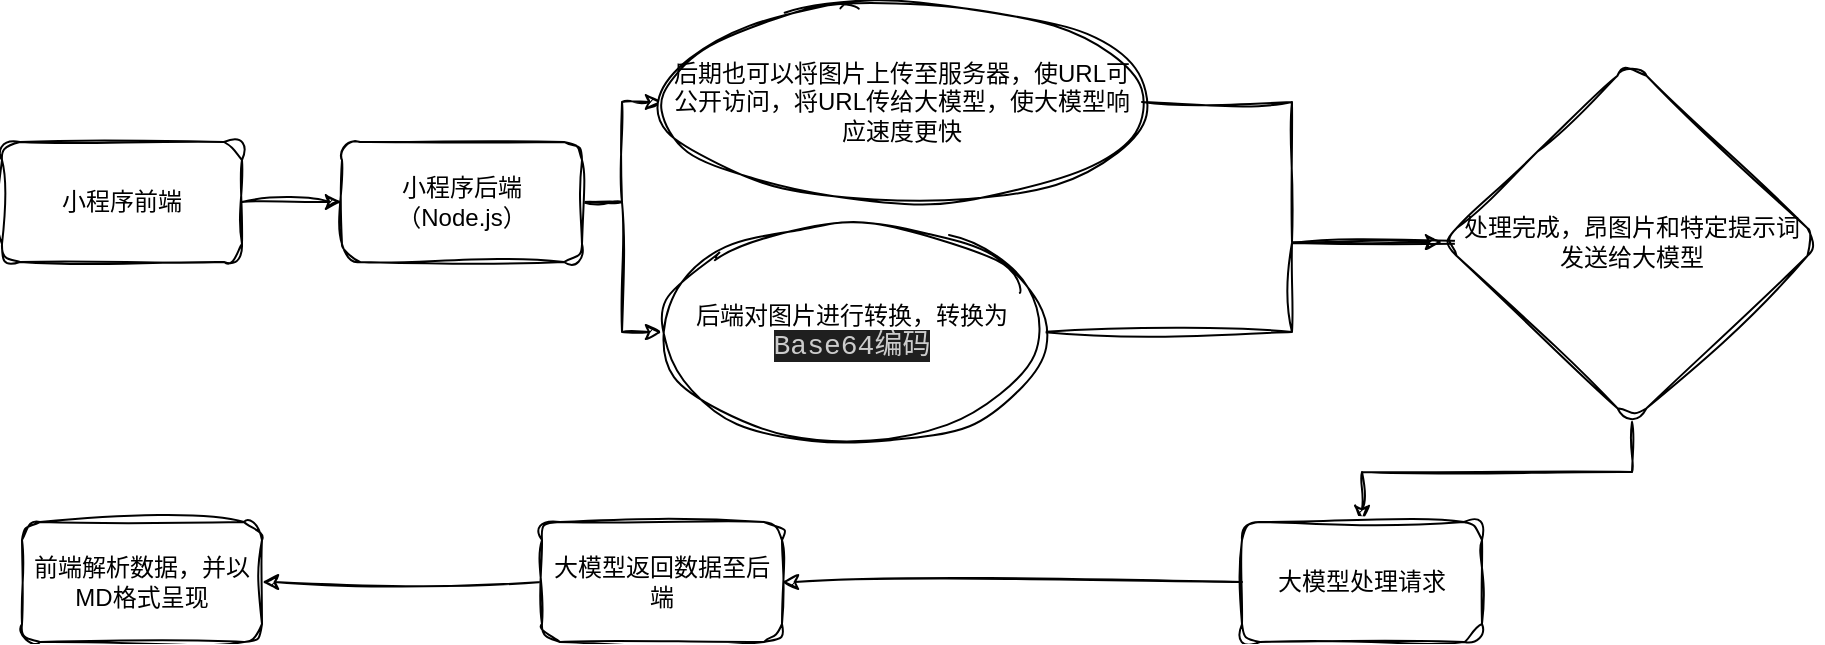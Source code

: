 <mxfile version="26.2.9">
  <diagram name="第 1 页" id="f1lDoEa_4Buz1sd2OJqB">
    <mxGraphModel dx="1207" dy="773" grid="1" gridSize="10" guides="1" tooltips="1" connect="1" arrows="1" fold="1" page="1" pageScale="1" pageWidth="827" pageHeight="1169" math="0" shadow="0">
      <root>
        <mxCell id="0" />
        <mxCell id="1" parent="0" />
        <mxCell id="rjKmOqPW14WpBf0mzg6j-10" value="" style="edgeStyle=orthogonalEdgeStyle;rounded=0;orthogonalLoop=1;jettySize=auto;html=1;sketch=1;curveFitting=1;jiggle=2;" parent="1" source="rjKmOqPW14WpBf0mzg6j-6" target="rjKmOqPW14WpBf0mzg6j-9" edge="1">
          <mxGeometry relative="1" as="geometry" />
        </mxCell>
        <mxCell id="rjKmOqPW14WpBf0mzg6j-6" value="小程序前端" style="rounded=1;whiteSpace=wrap;html=1;sketch=1;curveFitting=1;jiggle=2;" parent="1" vertex="1">
          <mxGeometry x="30" y="100" width="120" height="60" as="geometry" />
        </mxCell>
        <mxCell id="rjKmOqPW14WpBf0mzg6j-12" value="" style="edgeStyle=orthogonalEdgeStyle;rounded=0;orthogonalLoop=1;jettySize=auto;html=1;sketch=1;curveFitting=1;jiggle=2;" parent="1" source="rjKmOqPW14WpBf0mzg6j-9" target="rjKmOqPW14WpBf0mzg6j-11" edge="1">
          <mxGeometry relative="1" as="geometry" />
        </mxCell>
        <mxCell id="rjKmOqPW14WpBf0mzg6j-14" value="" style="edgeStyle=orthogonalEdgeStyle;rounded=0;orthogonalLoop=1;jettySize=auto;html=1;sketch=1;curveFitting=1;jiggle=2;" parent="1" source="rjKmOqPW14WpBf0mzg6j-9" target="rjKmOqPW14WpBf0mzg6j-13" edge="1">
          <mxGeometry relative="1" as="geometry" />
        </mxCell>
        <mxCell id="rjKmOqPW14WpBf0mzg6j-9" value="小程序后端（Node.js）" style="whiteSpace=wrap;html=1;rounded=1;glass=0;sketch=1;curveFitting=1;jiggle=2;" parent="1" vertex="1">
          <mxGeometry x="200" y="100" width="120" height="60" as="geometry" />
        </mxCell>
        <mxCell id="rjKmOqPW14WpBf0mzg6j-18" value="" style="edgeStyle=orthogonalEdgeStyle;rounded=0;orthogonalLoop=1;jettySize=auto;html=1;sketch=1;curveFitting=1;jiggle=2;" parent="1" source="rjKmOqPW14WpBf0mzg6j-11" edge="1">
          <mxGeometry relative="1" as="geometry">
            <mxPoint x="800" y="150" as="targetPoint" />
          </mxGeometry>
        </mxCell>
        <mxCell id="rjKmOqPW14WpBf0mzg6j-11" value="后端对图片进行转换，转换为&lt;span style=&quot;background-color: rgb(31, 31, 31); color: rgb(204, 204, 204); font-family: Consolas, &amp;quot;Courier New&amp;quot;, monospace; font-size: 14px; white-space: pre;&quot;&gt;Base64编码&lt;/span&gt;" style="ellipse;whiteSpace=wrap;html=1;rounded=0;sketch=1;curveFitting=1;jiggle=2;" parent="1" vertex="1">
          <mxGeometry x="360" y="140" width="190" height="110" as="geometry" />
        </mxCell>
        <mxCell id="rjKmOqPW14WpBf0mzg6j-16" value="" style="edgeStyle=orthogonalEdgeStyle;rounded=0;orthogonalLoop=1;jettySize=auto;html=1;sketch=1;curveFitting=1;jiggle=2;" parent="1" source="rjKmOqPW14WpBf0mzg6j-13" target="rjKmOqPW14WpBf0mzg6j-15" edge="1">
          <mxGeometry relative="1" as="geometry" />
        </mxCell>
        <mxCell id="rjKmOqPW14WpBf0mzg6j-13" value="后期也可以将图片上传至服务器，使URL可公开访问，将URL传给大模型，使大模型响应速度更快" style="ellipse;whiteSpace=wrap;html=1;rounded=0;gradientColor=none;sketch=1;curveFitting=1;jiggle=2;" parent="1" vertex="1">
          <mxGeometry x="360" y="30" width="240" height="100" as="geometry" />
        </mxCell>
        <mxCell id="rjKmOqPW14WpBf0mzg6j-20" value="" style="edgeStyle=orthogonalEdgeStyle;rounded=0;orthogonalLoop=1;jettySize=auto;html=1;flowAnimation=0;sketch=1;curveFitting=1;jiggle=2;" parent="1" source="rjKmOqPW14WpBf0mzg6j-15" target="rjKmOqPW14WpBf0mzg6j-19" edge="1">
          <mxGeometry relative="1" as="geometry" />
        </mxCell>
        <mxCell id="rjKmOqPW14WpBf0mzg6j-15" value="处理完成，昂图片和特定提示词&lt;div&gt;发送给大模型&lt;/div&gt;" style="rhombus;whiteSpace=wrap;html=1;rounded=1;sketch=1;curveFitting=1;jiggle=2;shadow=0;" parent="1" vertex="1">
          <mxGeometry x="750" y="60" width="190" height="180" as="geometry" />
        </mxCell>
        <mxCell id="rjKmOqPW14WpBf0mzg6j-22" value="" style="edgeStyle=orthogonalEdgeStyle;rounded=0;orthogonalLoop=1;jettySize=auto;html=1;sketch=1;curveFitting=1;jiggle=2;flowAnimation=1;" parent="1" source="rjKmOqPW14WpBf0mzg6j-19" target="rjKmOqPW14WpBf0mzg6j-21" edge="1">
          <mxGeometry relative="1" as="geometry" />
        </mxCell>
        <mxCell id="rjKmOqPW14WpBf0mzg6j-19" value="大模型处理请求" style="rounded=1;whiteSpace=wrap;html=1;sketch=1;curveFitting=1;jiggle=2;" parent="1" vertex="1">
          <mxGeometry x="650" y="290" width="120" height="60" as="geometry" />
        </mxCell>
        <mxCell id="rjKmOqPW14WpBf0mzg6j-24" value="" style="edgeStyle=orthogonalEdgeStyle;rounded=0;orthogonalLoop=1;jettySize=auto;html=1;sketch=1;curveFitting=1;jiggle=2;" parent="1" source="rjKmOqPW14WpBf0mzg6j-21" target="rjKmOqPW14WpBf0mzg6j-23" edge="1">
          <mxGeometry relative="1" as="geometry" />
        </mxCell>
        <mxCell id="rjKmOqPW14WpBf0mzg6j-21" value="大模型返回数据至后端" style="rounded=1;whiteSpace=wrap;html=1;sketch=1;curveFitting=1;jiggle=2;" parent="1" vertex="1">
          <mxGeometry x="300" y="290" width="120" height="60" as="geometry" />
        </mxCell>
        <mxCell id="rjKmOqPW14WpBf0mzg6j-23" value="前端解析数据，并以MD格式呈现" style="rounded=1;whiteSpace=wrap;html=1;sketch=1;curveFitting=1;jiggle=2;" parent="1" vertex="1">
          <mxGeometry x="40" y="290" width="120" height="60" as="geometry" />
        </mxCell>
      </root>
    </mxGraphModel>
  </diagram>
</mxfile>
